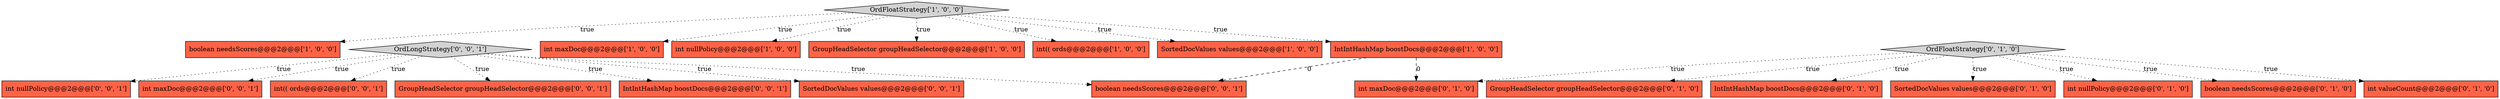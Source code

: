 digraph {
6 [style = filled, label = "boolean needsScores@@@2@@@['1', '0', '0']", fillcolor = tomato, shape = box image = "AAA0AAABBB1BBB"];
13 [style = filled, label = "int valueCount@@@2@@@['0', '1', '0']", fillcolor = tomato, shape = box image = "AAA0AAABBB2BBB"];
7 [style = filled, label = "IntIntHashMap boostDocs@@@2@@@['1', '0', '0']", fillcolor = tomato, shape = box image = "AAA1AAABBB1BBB"];
17 [style = filled, label = "SortedDocValues values@@@2@@@['0', '0', '1']", fillcolor = tomato, shape = box image = "AAA0AAABBB3BBB"];
16 [style = filled, label = "OrdLongStrategy['0', '0', '1']", fillcolor = lightgray, shape = diamond image = "AAA0AAABBB3BBB"];
12 [style = filled, label = "OrdFloatStrategy['0', '1', '0']", fillcolor = lightgray, shape = diamond image = "AAA0AAABBB2BBB"];
1 [style = filled, label = "int maxDoc@@@2@@@['1', '0', '0']", fillcolor = tomato, shape = box image = "AAA0AAABBB1BBB"];
21 [style = filled, label = "int nullPolicy@@@2@@@['0', '0', '1']", fillcolor = tomato, shape = box image = "AAA0AAABBB3BBB"];
20 [style = filled, label = "int maxDoc@@@2@@@['0', '0', '1']", fillcolor = tomato, shape = box image = "AAA0AAABBB3BBB"];
0 [style = filled, label = "int nullPolicy@@@2@@@['1', '0', '0']", fillcolor = tomato, shape = box image = "AAA0AAABBB1BBB"];
23 [style = filled, label = "boolean needsScores@@@2@@@['0', '0', '1']", fillcolor = tomato, shape = box image = "AAA0AAABBB3BBB"];
5 [style = filled, label = "GroupHeadSelector groupHeadSelector@@@2@@@['1', '0', '0']", fillcolor = tomato, shape = box image = "AAA0AAABBB1BBB"];
10 [style = filled, label = "GroupHeadSelector groupHeadSelector@@@2@@@['0', '1', '0']", fillcolor = tomato, shape = box image = "AAA0AAABBB2BBB"];
4 [style = filled, label = "OrdFloatStrategy['1', '0', '0']", fillcolor = lightgray, shape = diamond image = "AAA0AAABBB1BBB"];
15 [style = filled, label = "int maxDoc@@@2@@@['0', '1', '0']", fillcolor = tomato, shape = box image = "AAA1AAABBB2BBB"];
8 [style = filled, label = "IntIntHashMap boostDocs@@@2@@@['0', '1', '0']", fillcolor = tomato, shape = box image = "AAA0AAABBB2BBB"];
2 [style = filled, label = "int(( ords@@@2@@@['1', '0', '0']", fillcolor = tomato, shape = box image = "AAA0AAABBB1BBB"];
11 [style = filled, label = "SortedDocValues values@@@2@@@['0', '1', '0']", fillcolor = tomato, shape = box image = "AAA0AAABBB2BBB"];
22 [style = filled, label = "int(( ords@@@2@@@['0', '0', '1']", fillcolor = tomato, shape = box image = "AAA0AAABBB3BBB"];
18 [style = filled, label = "GroupHeadSelector groupHeadSelector@@@2@@@['0', '0', '1']", fillcolor = tomato, shape = box image = "AAA0AAABBB3BBB"];
3 [style = filled, label = "SortedDocValues values@@@2@@@['1', '0', '0']", fillcolor = tomato, shape = box image = "AAA0AAABBB1BBB"];
19 [style = filled, label = "IntIntHashMap boostDocs@@@2@@@['0', '0', '1']", fillcolor = tomato, shape = box image = "AAA0AAABBB3BBB"];
14 [style = filled, label = "int nullPolicy@@@2@@@['0', '1', '0']", fillcolor = tomato, shape = box image = "AAA0AAABBB2BBB"];
9 [style = filled, label = "boolean needsScores@@@2@@@['0', '1', '0']", fillcolor = tomato, shape = box image = "AAA0AAABBB2BBB"];
4->6 [style = dotted, label="true"];
16->19 [style = dotted, label="true"];
4->5 [style = dotted, label="true"];
7->23 [style = dashed, label="0"];
4->1 [style = dotted, label="true"];
12->8 [style = dotted, label="true"];
16->17 [style = dotted, label="true"];
4->0 [style = dotted, label="true"];
12->15 [style = dotted, label="true"];
4->7 [style = dotted, label="true"];
16->20 [style = dotted, label="true"];
16->22 [style = dotted, label="true"];
16->23 [style = dotted, label="true"];
12->11 [style = dotted, label="true"];
12->14 [style = dotted, label="true"];
12->13 [style = dotted, label="true"];
4->3 [style = dotted, label="true"];
12->10 [style = dotted, label="true"];
7->15 [style = dashed, label="0"];
16->21 [style = dotted, label="true"];
4->2 [style = dotted, label="true"];
12->9 [style = dotted, label="true"];
16->18 [style = dotted, label="true"];
}
